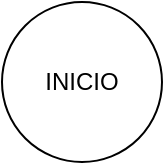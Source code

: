 <mxfile>
    <diagram id="7TkvyXUqayuRUMCFtKTE" name="Page-1">
        <mxGraphModel dx="746" dy="576" grid="1" gridSize="10" guides="1" tooltips="1" connect="1" arrows="1" fold="1" page="1" pageScale="1" pageWidth="850" pageHeight="1100" math="0" shadow="0">
            <root>
                <mxCell id="0"/>
                <mxCell id="1" parent="0"/>
                <mxCell id="2" value="INICIO" style="ellipse;whiteSpace=wrap;html=1;" vertex="1" parent="1">
                    <mxGeometry x="260" y="20" width="80" height="80" as="geometry"/>
                </mxCell>
            </root>
        </mxGraphModel>
    </diagram>
</mxfile>